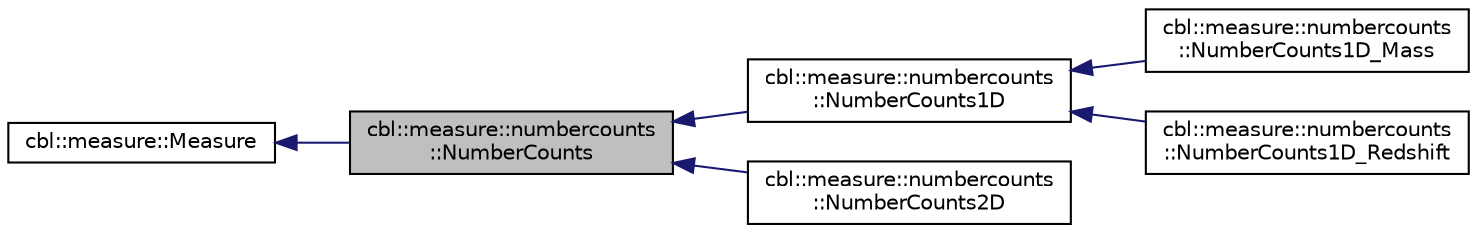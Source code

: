 digraph "cbl::measure::numbercounts::NumberCounts"
{
  edge [fontname="Helvetica",fontsize="10",labelfontname="Helvetica",labelfontsize="10"];
  node [fontname="Helvetica",fontsize="10",shape=record];
  rankdir="LR";
  Node0 [label="cbl::measure::numbercounts\l::NumberCounts",height=0.2,width=0.4,color="black", fillcolor="grey75", style="filled", fontcolor="black"];
  Node1 -> Node0 [dir="back",color="midnightblue",fontsize="10",style="solid",fontname="Helvetica"];
  Node1 [label="cbl::measure::Measure",height=0.2,width=0.4,color="black", fillcolor="white", style="filled",URL="$db/d0a/classcbl_1_1measure_1_1Measure.html",tooltip="The class Measure. "];
  Node0 -> Node2 [dir="back",color="midnightblue",fontsize="10",style="solid",fontname="Helvetica"];
  Node2 [label="cbl::measure::numbercounts\l::NumberCounts1D",height=0.2,width=0.4,color="black", fillcolor="white", style="filled",URL="$d4/d5a/classcbl_1_1measure_1_1numbercounts_1_1NumberCounts1D.html",tooltip="The class NumberCounts1D. "];
  Node2 -> Node3 [dir="back",color="midnightblue",fontsize="10",style="solid",fontname="Helvetica"];
  Node3 [label="cbl::measure::numbercounts\l::NumberCounts1D_Mass",height=0.2,width=0.4,color="black", fillcolor="white", style="filled",URL="$d9/d50/classcbl_1_1measure_1_1numbercounts_1_1NumberCounts1D__Mass.html",tooltip="The class NumberCounts1D_Mass. "];
  Node2 -> Node4 [dir="back",color="midnightblue",fontsize="10",style="solid",fontname="Helvetica"];
  Node4 [label="cbl::measure::numbercounts\l::NumberCounts1D_Redshift",height=0.2,width=0.4,color="black", fillcolor="white", style="filled",URL="$d9/d28/classcbl_1_1measure_1_1numbercounts_1_1NumberCounts1D__Redshift.html",tooltip="The class NumberCounts1D_Redshift. "];
  Node0 -> Node5 [dir="back",color="midnightblue",fontsize="10",style="solid",fontname="Helvetica"];
  Node5 [label="cbl::measure::numbercounts\l::NumberCounts2D",height=0.2,width=0.4,color="black", fillcolor="white", style="filled",URL="$d6/de5/classcbl_1_1measure_1_1numbercounts_1_1NumberCounts2D.html",tooltip="The class NumberCounts2D. "];
}
